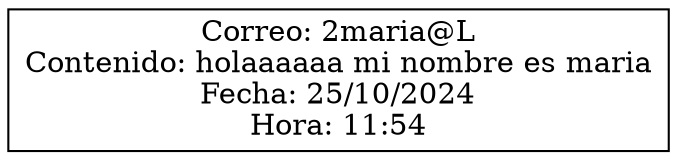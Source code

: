 digraph G {
    node [shape=record];
    rankdir=LR;
    node0 [label="{Correo: 2maria@L\nContenido: holaaaaaa mi nombre es maria\nFecha: 25/10/2024\nHora: 11:54}"];
}
